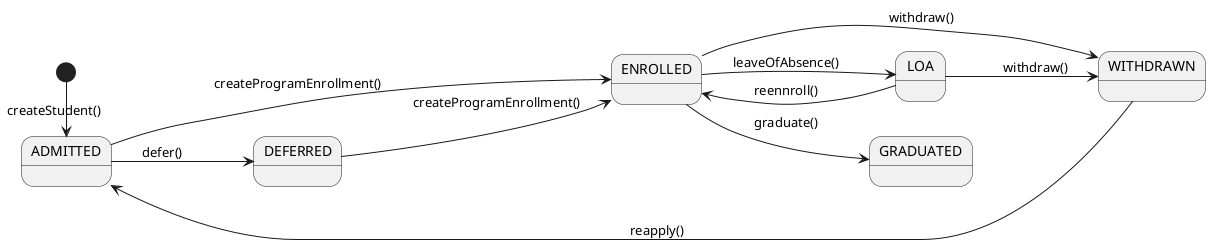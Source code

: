 @startuml program-enrollment-state-diagram
    left to right direction
    [*] -> ADMITTED : createStudent()
    ADMITTED --> ENROLLED : createProgramEnrollment()
    ADMITTED --> DEFERRED : defer()
    DEFERRED --> ENROLLED : createProgramEnrollment()
    ENROLLED --> WITHDRAWN : withdraw()
    ENROLLED --> LOA : leaveOfAbsence()
    ENROLLED --> GRADUATED : graduate()
    LOA  --> ENROLLED : reennroll()
    LOA  --> WITHDRAWN : withdraw()
    WITHDRAWN  --> ADMITTED : reapply()
@enduml